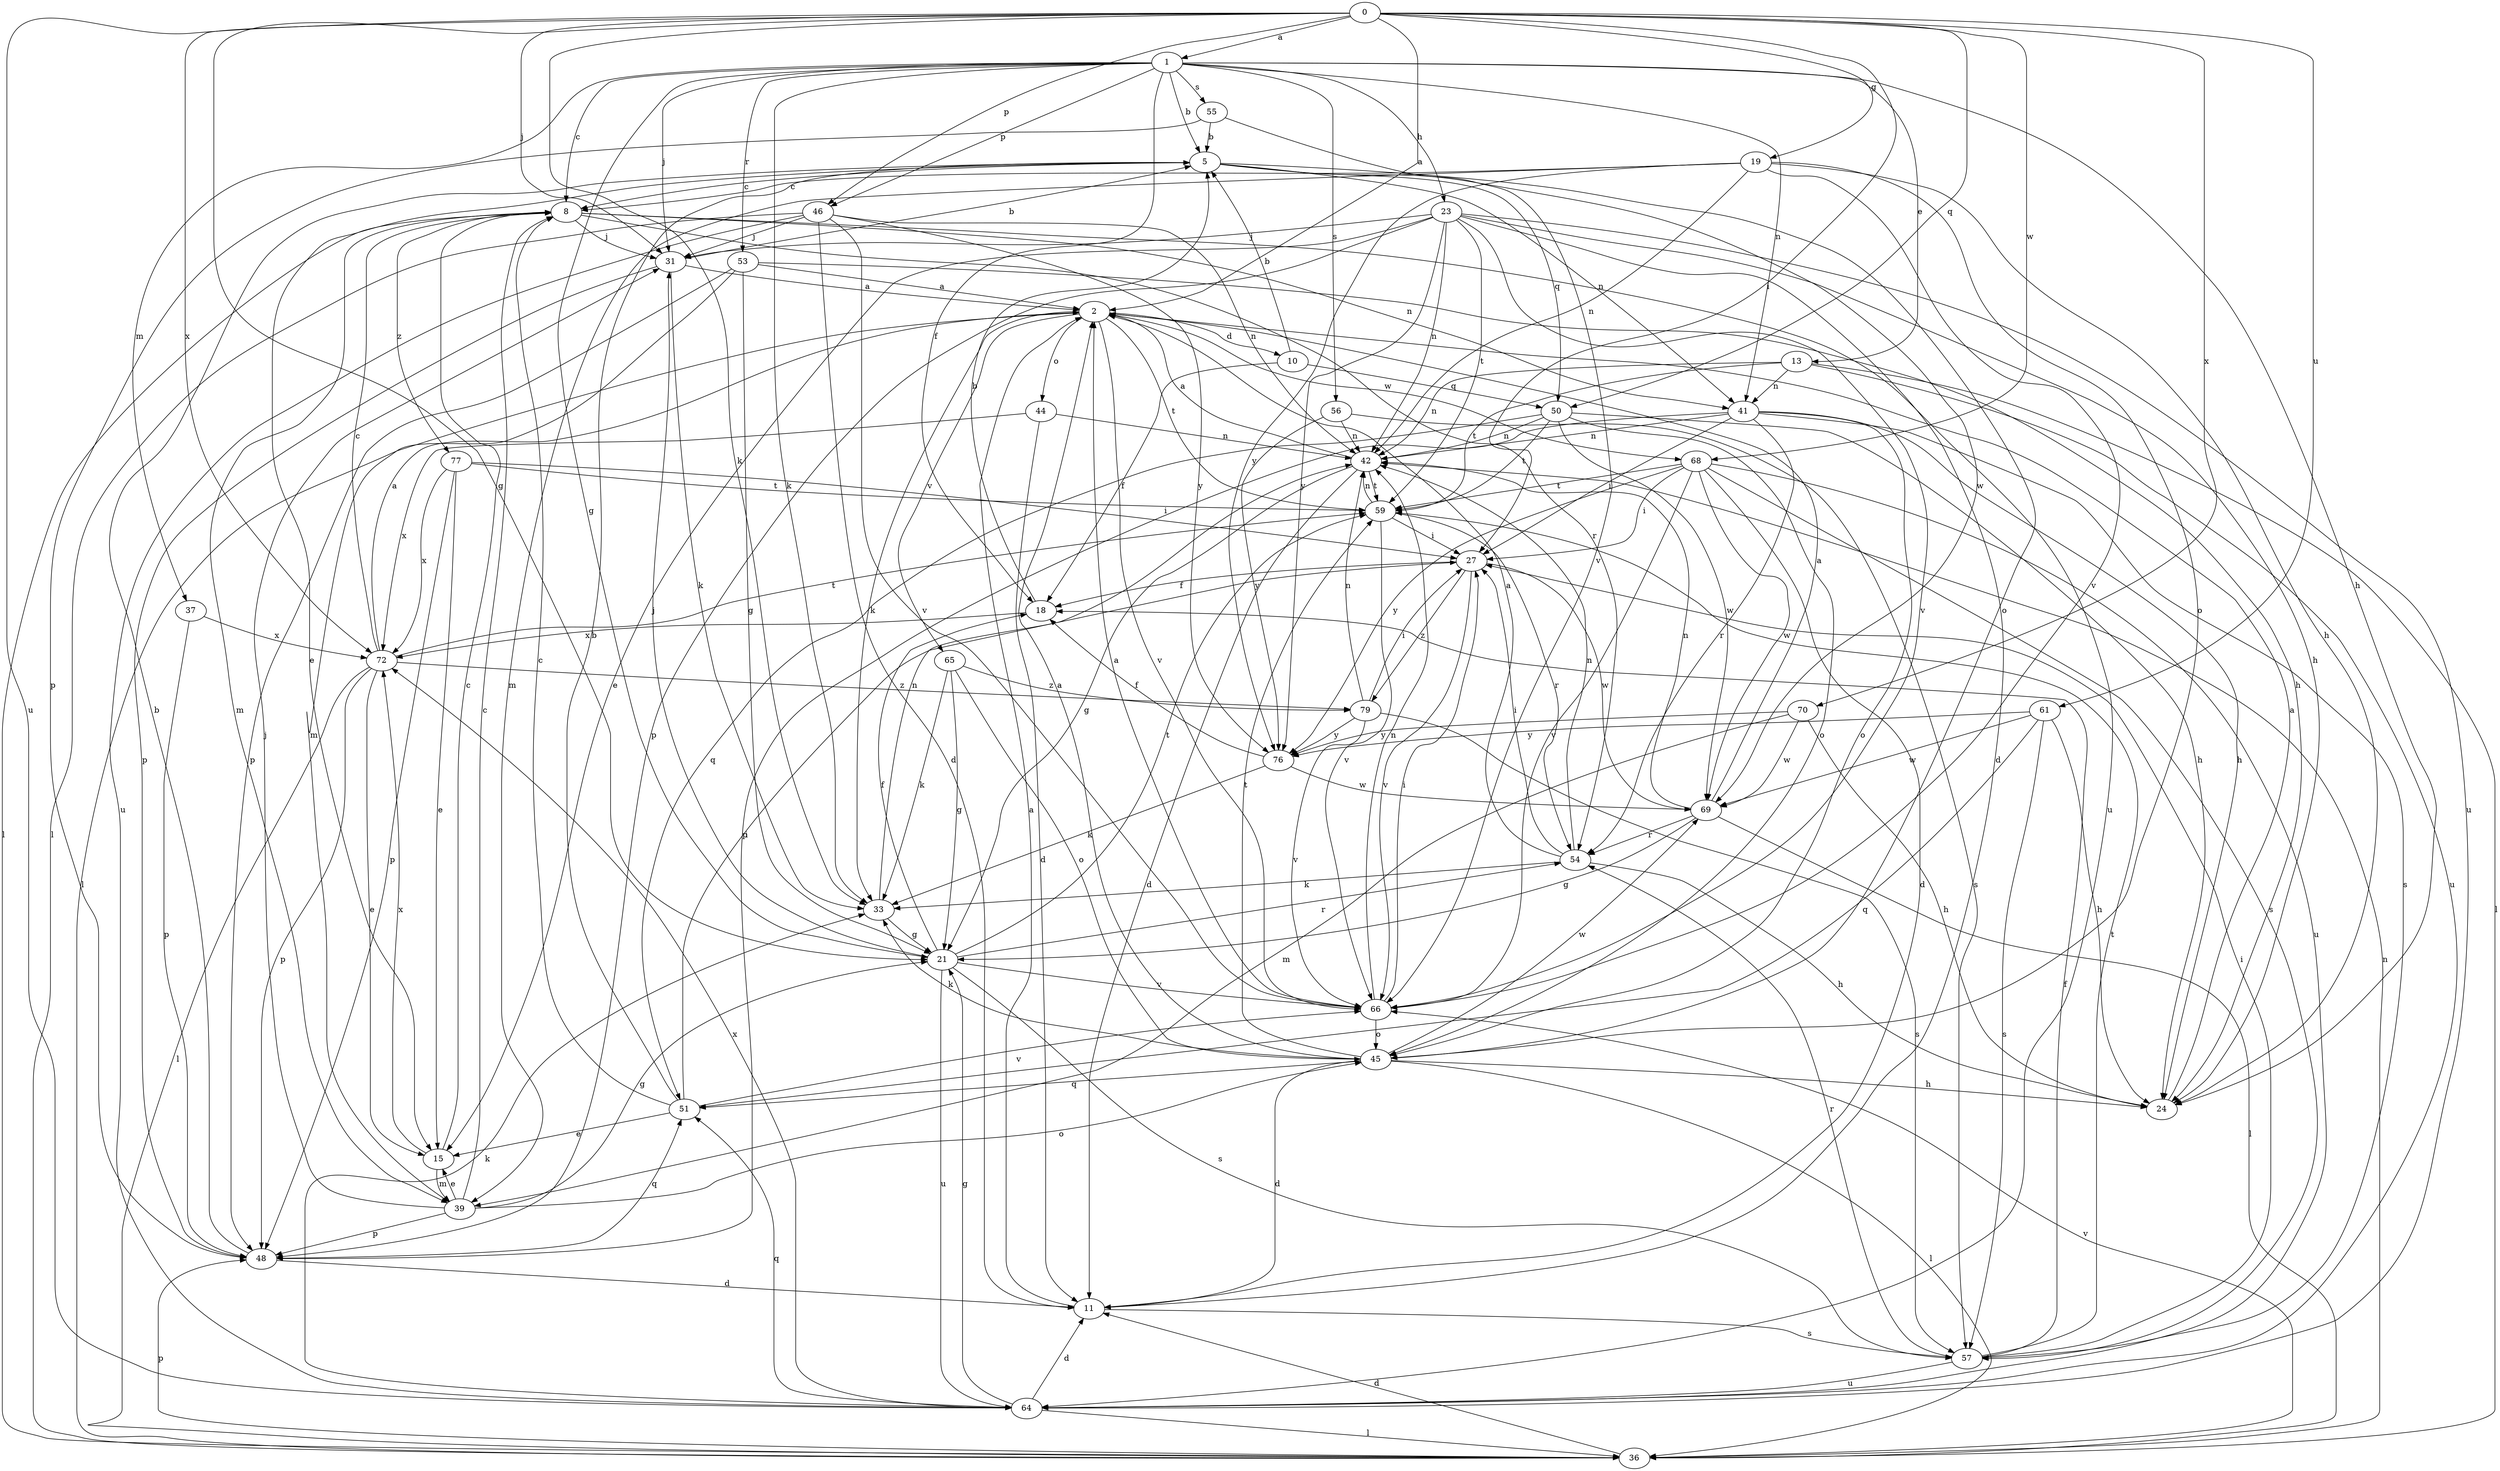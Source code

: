 strict digraph  {
0;
1;
2;
5;
8;
10;
11;
13;
15;
18;
19;
21;
23;
24;
27;
31;
33;
36;
37;
39;
41;
42;
44;
45;
46;
48;
50;
51;
53;
54;
55;
56;
57;
59;
61;
64;
65;
66;
68;
69;
70;
72;
76;
77;
79;
0 -> 1  [label=a];
0 -> 2  [label=a];
0 -> 19  [label=g];
0 -> 21  [label=g];
0 -> 27  [label=i];
0 -> 31  [label=j];
0 -> 33  [label=k];
0 -> 46  [label=p];
0 -> 50  [label=q];
0 -> 61  [label=u];
0 -> 64  [label=u];
0 -> 68  [label=w];
0 -> 70  [label=x];
0 -> 72  [label=x];
1 -> 5  [label=b];
1 -> 8  [label=c];
1 -> 13  [label=e];
1 -> 18  [label=f];
1 -> 21  [label=g];
1 -> 23  [label=h];
1 -> 24  [label=h];
1 -> 31  [label=j];
1 -> 33  [label=k];
1 -> 37  [label=m];
1 -> 41  [label=n];
1 -> 46  [label=p];
1 -> 53  [label=r];
1 -> 55  [label=s];
1 -> 56  [label=s];
2 -> 10  [label=d];
2 -> 33  [label=k];
2 -> 36  [label=l];
2 -> 44  [label=o];
2 -> 59  [label=t];
2 -> 65  [label=v];
2 -> 66  [label=v];
2 -> 68  [label=w];
5 -> 8  [label=c];
5 -> 15  [label=e];
5 -> 41  [label=n];
5 -> 45  [label=o];
5 -> 50  [label=q];
5 -> 69  [label=w];
8 -> 31  [label=j];
8 -> 36  [label=l];
8 -> 39  [label=m];
8 -> 41  [label=n];
8 -> 54  [label=r];
8 -> 64  [label=u];
8 -> 77  [label=z];
10 -> 5  [label=b];
10 -> 18  [label=f];
10 -> 50  [label=q];
11 -> 2  [label=a];
11 -> 57  [label=s];
13 -> 36  [label=l];
13 -> 41  [label=n];
13 -> 42  [label=n];
13 -> 59  [label=t];
13 -> 64  [label=u];
15 -> 8  [label=c];
15 -> 39  [label=m];
15 -> 72  [label=x];
18 -> 5  [label=b];
18 -> 72  [label=x];
19 -> 8  [label=c];
19 -> 24  [label=h];
19 -> 39  [label=m];
19 -> 42  [label=n];
19 -> 45  [label=o];
19 -> 66  [label=v];
19 -> 76  [label=y];
21 -> 18  [label=f];
21 -> 31  [label=j];
21 -> 54  [label=r];
21 -> 57  [label=s];
21 -> 59  [label=t];
21 -> 64  [label=u];
21 -> 66  [label=v];
23 -> 11  [label=d];
23 -> 15  [label=e];
23 -> 24  [label=h];
23 -> 31  [label=j];
23 -> 42  [label=n];
23 -> 48  [label=p];
23 -> 59  [label=t];
23 -> 64  [label=u];
23 -> 66  [label=v];
23 -> 76  [label=y];
24 -> 2  [label=a];
27 -> 18  [label=f];
27 -> 66  [label=v];
27 -> 69  [label=w];
27 -> 79  [label=z];
31 -> 2  [label=a];
31 -> 5  [label=b];
31 -> 33  [label=k];
31 -> 48  [label=p];
33 -> 21  [label=g];
33 -> 42  [label=n];
36 -> 11  [label=d];
36 -> 42  [label=n];
36 -> 48  [label=p];
36 -> 66  [label=v];
37 -> 48  [label=p];
37 -> 72  [label=x];
39 -> 8  [label=c];
39 -> 15  [label=e];
39 -> 21  [label=g];
39 -> 31  [label=j];
39 -> 45  [label=o];
39 -> 48  [label=p];
41 -> 24  [label=h];
41 -> 27  [label=i];
41 -> 42  [label=n];
41 -> 45  [label=o];
41 -> 48  [label=p];
41 -> 54  [label=r];
41 -> 57  [label=s];
42 -> 2  [label=a];
42 -> 11  [label=d];
42 -> 21  [label=g];
42 -> 59  [label=t];
44 -> 11  [label=d];
44 -> 42  [label=n];
44 -> 72  [label=x];
45 -> 2  [label=a];
45 -> 11  [label=d];
45 -> 24  [label=h];
45 -> 33  [label=k];
45 -> 36  [label=l];
45 -> 51  [label=q];
45 -> 59  [label=t];
45 -> 69  [label=w];
46 -> 11  [label=d];
46 -> 31  [label=j];
46 -> 36  [label=l];
46 -> 42  [label=n];
46 -> 64  [label=u];
46 -> 66  [label=v];
46 -> 76  [label=y];
48 -> 5  [label=b];
48 -> 11  [label=d];
48 -> 51  [label=q];
50 -> 24  [label=h];
50 -> 42  [label=n];
50 -> 45  [label=o];
50 -> 51  [label=q];
50 -> 59  [label=t];
50 -> 69  [label=w];
51 -> 5  [label=b];
51 -> 8  [label=c];
51 -> 15  [label=e];
51 -> 27  [label=i];
51 -> 66  [label=v];
53 -> 2  [label=a];
53 -> 21  [label=g];
53 -> 24  [label=h];
53 -> 39  [label=m];
53 -> 48  [label=p];
54 -> 2  [label=a];
54 -> 24  [label=h];
54 -> 27  [label=i];
54 -> 33  [label=k];
54 -> 42  [label=n];
55 -> 5  [label=b];
55 -> 48  [label=p];
55 -> 66  [label=v];
56 -> 42  [label=n];
56 -> 57  [label=s];
56 -> 76  [label=y];
57 -> 18  [label=f];
57 -> 27  [label=i];
57 -> 54  [label=r];
57 -> 59  [label=t];
57 -> 64  [label=u];
59 -> 27  [label=i];
59 -> 42  [label=n];
59 -> 54  [label=r];
59 -> 66  [label=v];
61 -> 24  [label=h];
61 -> 51  [label=q];
61 -> 57  [label=s];
61 -> 69  [label=w];
61 -> 76  [label=y];
64 -> 11  [label=d];
64 -> 21  [label=g];
64 -> 33  [label=k];
64 -> 36  [label=l];
64 -> 51  [label=q];
64 -> 72  [label=x];
65 -> 21  [label=g];
65 -> 33  [label=k];
65 -> 45  [label=o];
65 -> 79  [label=z];
66 -> 2  [label=a];
66 -> 27  [label=i];
66 -> 42  [label=n];
66 -> 45  [label=o];
68 -> 11  [label=d];
68 -> 27  [label=i];
68 -> 57  [label=s];
68 -> 59  [label=t];
68 -> 64  [label=u];
68 -> 66  [label=v];
68 -> 69  [label=w];
68 -> 76  [label=y];
69 -> 2  [label=a];
69 -> 21  [label=g];
69 -> 36  [label=l];
69 -> 42  [label=n];
69 -> 54  [label=r];
70 -> 24  [label=h];
70 -> 39  [label=m];
70 -> 69  [label=w];
70 -> 76  [label=y];
72 -> 2  [label=a];
72 -> 8  [label=c];
72 -> 15  [label=e];
72 -> 36  [label=l];
72 -> 48  [label=p];
72 -> 59  [label=t];
72 -> 79  [label=z];
76 -> 18  [label=f];
76 -> 33  [label=k];
76 -> 69  [label=w];
77 -> 15  [label=e];
77 -> 27  [label=i];
77 -> 48  [label=p];
77 -> 59  [label=t];
77 -> 72  [label=x];
79 -> 27  [label=i];
79 -> 42  [label=n];
79 -> 57  [label=s];
79 -> 66  [label=v];
79 -> 76  [label=y];
}
